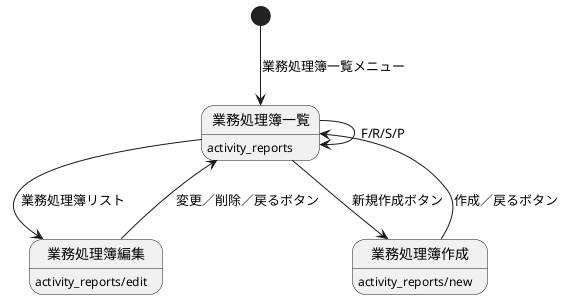 @startuml 業務処理簿
[*] --> 業務処理簿一覧: 業務処理簿一覧メニュー

業務処理簿一覧 --> 業務処理簿編集: 業務処理簿リスト
業務処理簿編集 --> 業務処理簿一覧: 変更／削除／戻るボタン

業務処理簿一覧 --> 業務処理簿作成: 新規作成ボタン
業務処理簿作成 --> 業務処理簿一覧: 作成／戻るボタン

業務処理簿一覧 --> 業務処理簿一覧: F/R/S/P

業務処理簿一覧: activity_reports
業務処理簿作成: activity_reports/new
業務処理簿編集: activity_reports/edit
@enduml
